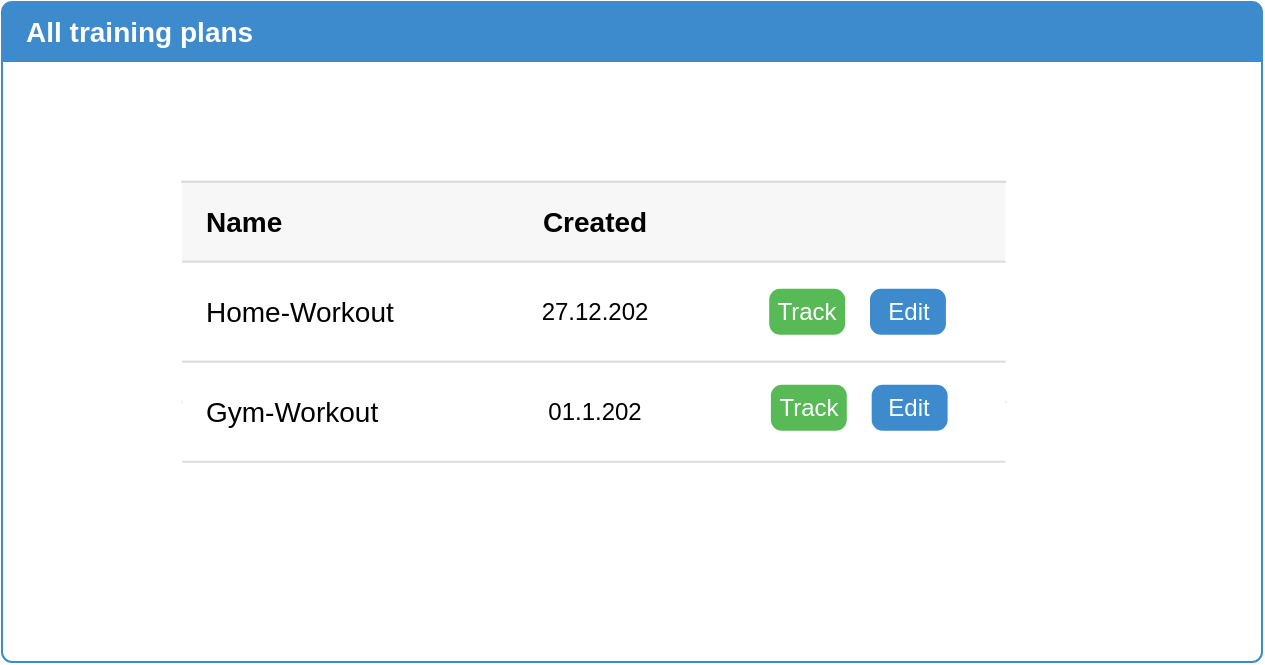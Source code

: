 <mxfile version="12.1.4" type="github" pages="1">
  <diagram id="Zbn6meLXj0EXHjqUIr-L" name="Page-1">
    <mxGraphModel dx="1038" dy="579" grid="1" gridSize="10" guides="1" tooltips="1" connect="1" arrows="1" fold="1" page="1" pageScale="1" pageWidth="827" pageHeight="1169" math="0" shadow="0">
      <root>
        <mxCell id="0"/>
        <mxCell id="1" parent="0"/>
        <mxCell id="YFIwxJV9pK0TtwvTE_1u-1" value="" style="html=1;shadow=0;dashed=0;shape=mxgraph.bootstrap.rrect;align=center;rSize=5;strokeColor=#3D8BCD;fillColor=#ffffff;fontColor=#f0f0f0;spacingTop=30;whiteSpace=wrap;" parent="1" vertex="1">
          <mxGeometry x="50" y="80" width="630" height="330" as="geometry"/>
        </mxCell>
        <mxCell id="YFIwxJV9pK0TtwvTE_1u-2" value="All training plans" style="html=1;shadow=0;dashed=0;shape=mxgraph.bootstrap.topButton;rSize=5;strokeColor=none;fillColor=#3D8BCD;fontColor=#ffffff;fontSize=14;fontStyle=1;align=left;spacingLeft=10;whiteSpace=wrap;resizeWidth=1;" parent="YFIwxJV9pK0TtwvTE_1u-1" vertex="1">
          <mxGeometry width="630.0" height="30" relative="1" as="geometry"/>
        </mxCell>
        <mxCell id="YFIwxJV9pK0TtwvTE_1u-110" value="" style="shape=partialRectangle;right=0;left=0;strokeColor=#dddddd;fillColor=#ffffff;whiteSpace=wrap;" parent="YFIwxJV9pK0TtwvTE_1u-1" vertex="1">
          <mxGeometry x="90.1" y="89.857" width="411.6" height="110" as="geometry"/>
        </mxCell>
        <mxCell id="YFIwxJV9pK0TtwvTE_1u-111" value="&lt;span style=&quot;font-size: 14px ; font-weight: 700 ; text-align: left ; white-space: normal&quot;&gt;Created&lt;/span&gt;" style="html=1;shadow=0;dashed=0;shape=mxgraph.bootstrap.horLines;strokeColor=inherit;fillColor=#000000;fillOpacity=3;resizeWidth=1;" parent="YFIwxJV9pK0TtwvTE_1u-110" vertex="1">
          <mxGeometry width="411.6" height="40" relative="1" as="geometry"/>
        </mxCell>
        <mxCell id="YFIwxJV9pK0TtwvTE_1u-112" value="Name" style="html=1;shadow=0;dashed=0;shape=mxgraph.bootstrap.rect;strokeColor=none;fillColor=none;fontSize=14;fontStyle=1;align=left;whiteSpace=wrap;resizeHeight=1;" parent="YFIwxJV9pK0TtwvTE_1u-111" vertex="1">
          <mxGeometry width="150" height="40" relative="1" as="geometry">
            <mxPoint x="10" as="offset"/>
          </mxGeometry>
        </mxCell>
        <mxCell id="YFIwxJV9pK0TtwvTE_1u-117" value="27.12.202" style="strokeColor=inherit;fillColor=inherit;gradientColor=inherit;html=1;shadow=0;dashed=0;shape=mxgraph.bootstrap.horLines;resizeWidth=1;" parent="YFIwxJV9pK0TtwvTE_1u-110" vertex="1">
          <mxGeometry width="411.6" height="50" relative="1" as="geometry">
            <mxPoint y="40" as="offset"/>
          </mxGeometry>
        </mxCell>
        <mxCell id="YFIwxJV9pK0TtwvTE_1u-118" value="Home-Workout" style="html=1;shadow=0;dashed=0;shape=mxgraph.bootstrap.rect;strokeColor=none;fillColor=none;fontSize=14;align=left;whiteSpace=wrap;resizeHeight=1;" parent="YFIwxJV9pK0TtwvTE_1u-117" vertex="1">
          <mxGeometry width="150" height="50" relative="1" as="geometry">
            <mxPoint x="10" as="offset"/>
          </mxGeometry>
        </mxCell>
        <mxCell id="YFIwxJV9pK0TtwvTE_1u-161" value="Track" style="html=1;shadow=0;dashed=0;shape=mxgraph.bootstrap.rrect;rSize=5;fillColor=#58B957;align=center;strokeColor=#58B957;fontColor=#ffffff;fontSize=12;whiteSpace=wrap;" parent="YFIwxJV9pK0TtwvTE_1u-117" vertex="1">
          <mxGeometry x="294" y="14" width="36.96" height="22" as="geometry"/>
        </mxCell>
        <mxCell id="YFIwxJV9pK0TtwvTE_1u-159" value="Edit" style="html=1;shadow=0;dashed=0;shape=mxgraph.bootstrap.rrect;rSize=5;fillColor=#3D8BCD;align=center;strokeColor=#3D8BCD;fontColor=#ffffff;fontSize=12;whiteSpace=wrap;" parent="YFIwxJV9pK0TtwvTE_1u-117" vertex="1">
          <mxGeometry x="344.4" y="14" width="36.96" height="22" as="geometry"/>
        </mxCell>
        <mxCell id="YFIwxJV9pK0TtwvTE_1u-124" value="01.1.202" style="strokeColor=inherit;fillColor=inherit;gradientColor=inherit;html=1;shadow=0;dashed=0;shape=mxgraph.bootstrap.horLines;resizeWidth=1;" parent="YFIwxJV9pK0TtwvTE_1u-110" vertex="1">
          <mxGeometry width="411.6" height="50" relative="1" as="geometry">
            <mxPoint y="90" as="offset"/>
          </mxGeometry>
        </mxCell>
        <mxCell id="YFIwxJV9pK0TtwvTE_1u-125" value="Gym-Workout" style="html=1;shadow=0;dashed=0;shape=mxgraph.bootstrap.rect;strokeColor=none;fillColor=none;fontSize=14;align=left;whiteSpace=wrap;resizeHeight=1;" parent="YFIwxJV9pK0TtwvTE_1u-124" vertex="1">
          <mxGeometry width="150" height="50" relative="1" as="geometry">
            <mxPoint x="10" as="offset"/>
          </mxGeometry>
        </mxCell>
        <mxCell id="YFIwxJV9pK0TtwvTE_1u-162" value="Track" style="html=1;shadow=0;dashed=0;shape=mxgraph.bootstrap.rrect;rSize=5;fillColor=#58B957;align=center;strokeColor=#58B957;fontColor=#ffffff;fontSize=12;whiteSpace=wrap;" parent="YFIwxJV9pK0TtwvTE_1u-124" vertex="1">
          <mxGeometry x="294.84" y="12" width="36.96" height="22" as="geometry"/>
        </mxCell>
        <mxCell id="YFIwxJV9pK0TtwvTE_1u-163" value="Edit" style="html=1;shadow=0;dashed=0;shape=mxgraph.bootstrap.rrect;rSize=5;fillColor=#3D8BCD;align=center;strokeColor=#3D8BCD;fontColor=#ffffff;fontSize=12;whiteSpace=wrap;" parent="YFIwxJV9pK0TtwvTE_1u-124" vertex="1">
          <mxGeometry x="345.24" y="12" width="36.96" height="22" as="geometry"/>
        </mxCell>
      </root>
    </mxGraphModel>
  </diagram>
</mxfile>

